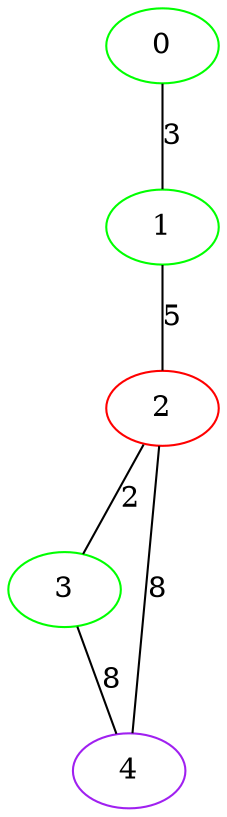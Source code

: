 graph "" {
0 [color=green, weight=2];
1 [color=green, weight=2];
2 [color=red, weight=1];
3 [color=green, weight=2];
4 [color=purple, weight=4];
0 -- 1  [key=0, label=3];
1 -- 2  [key=0, label=5];
2 -- 3  [key=0, label=2];
2 -- 4  [key=0, label=8];
3 -- 4  [key=0, label=8];
}
